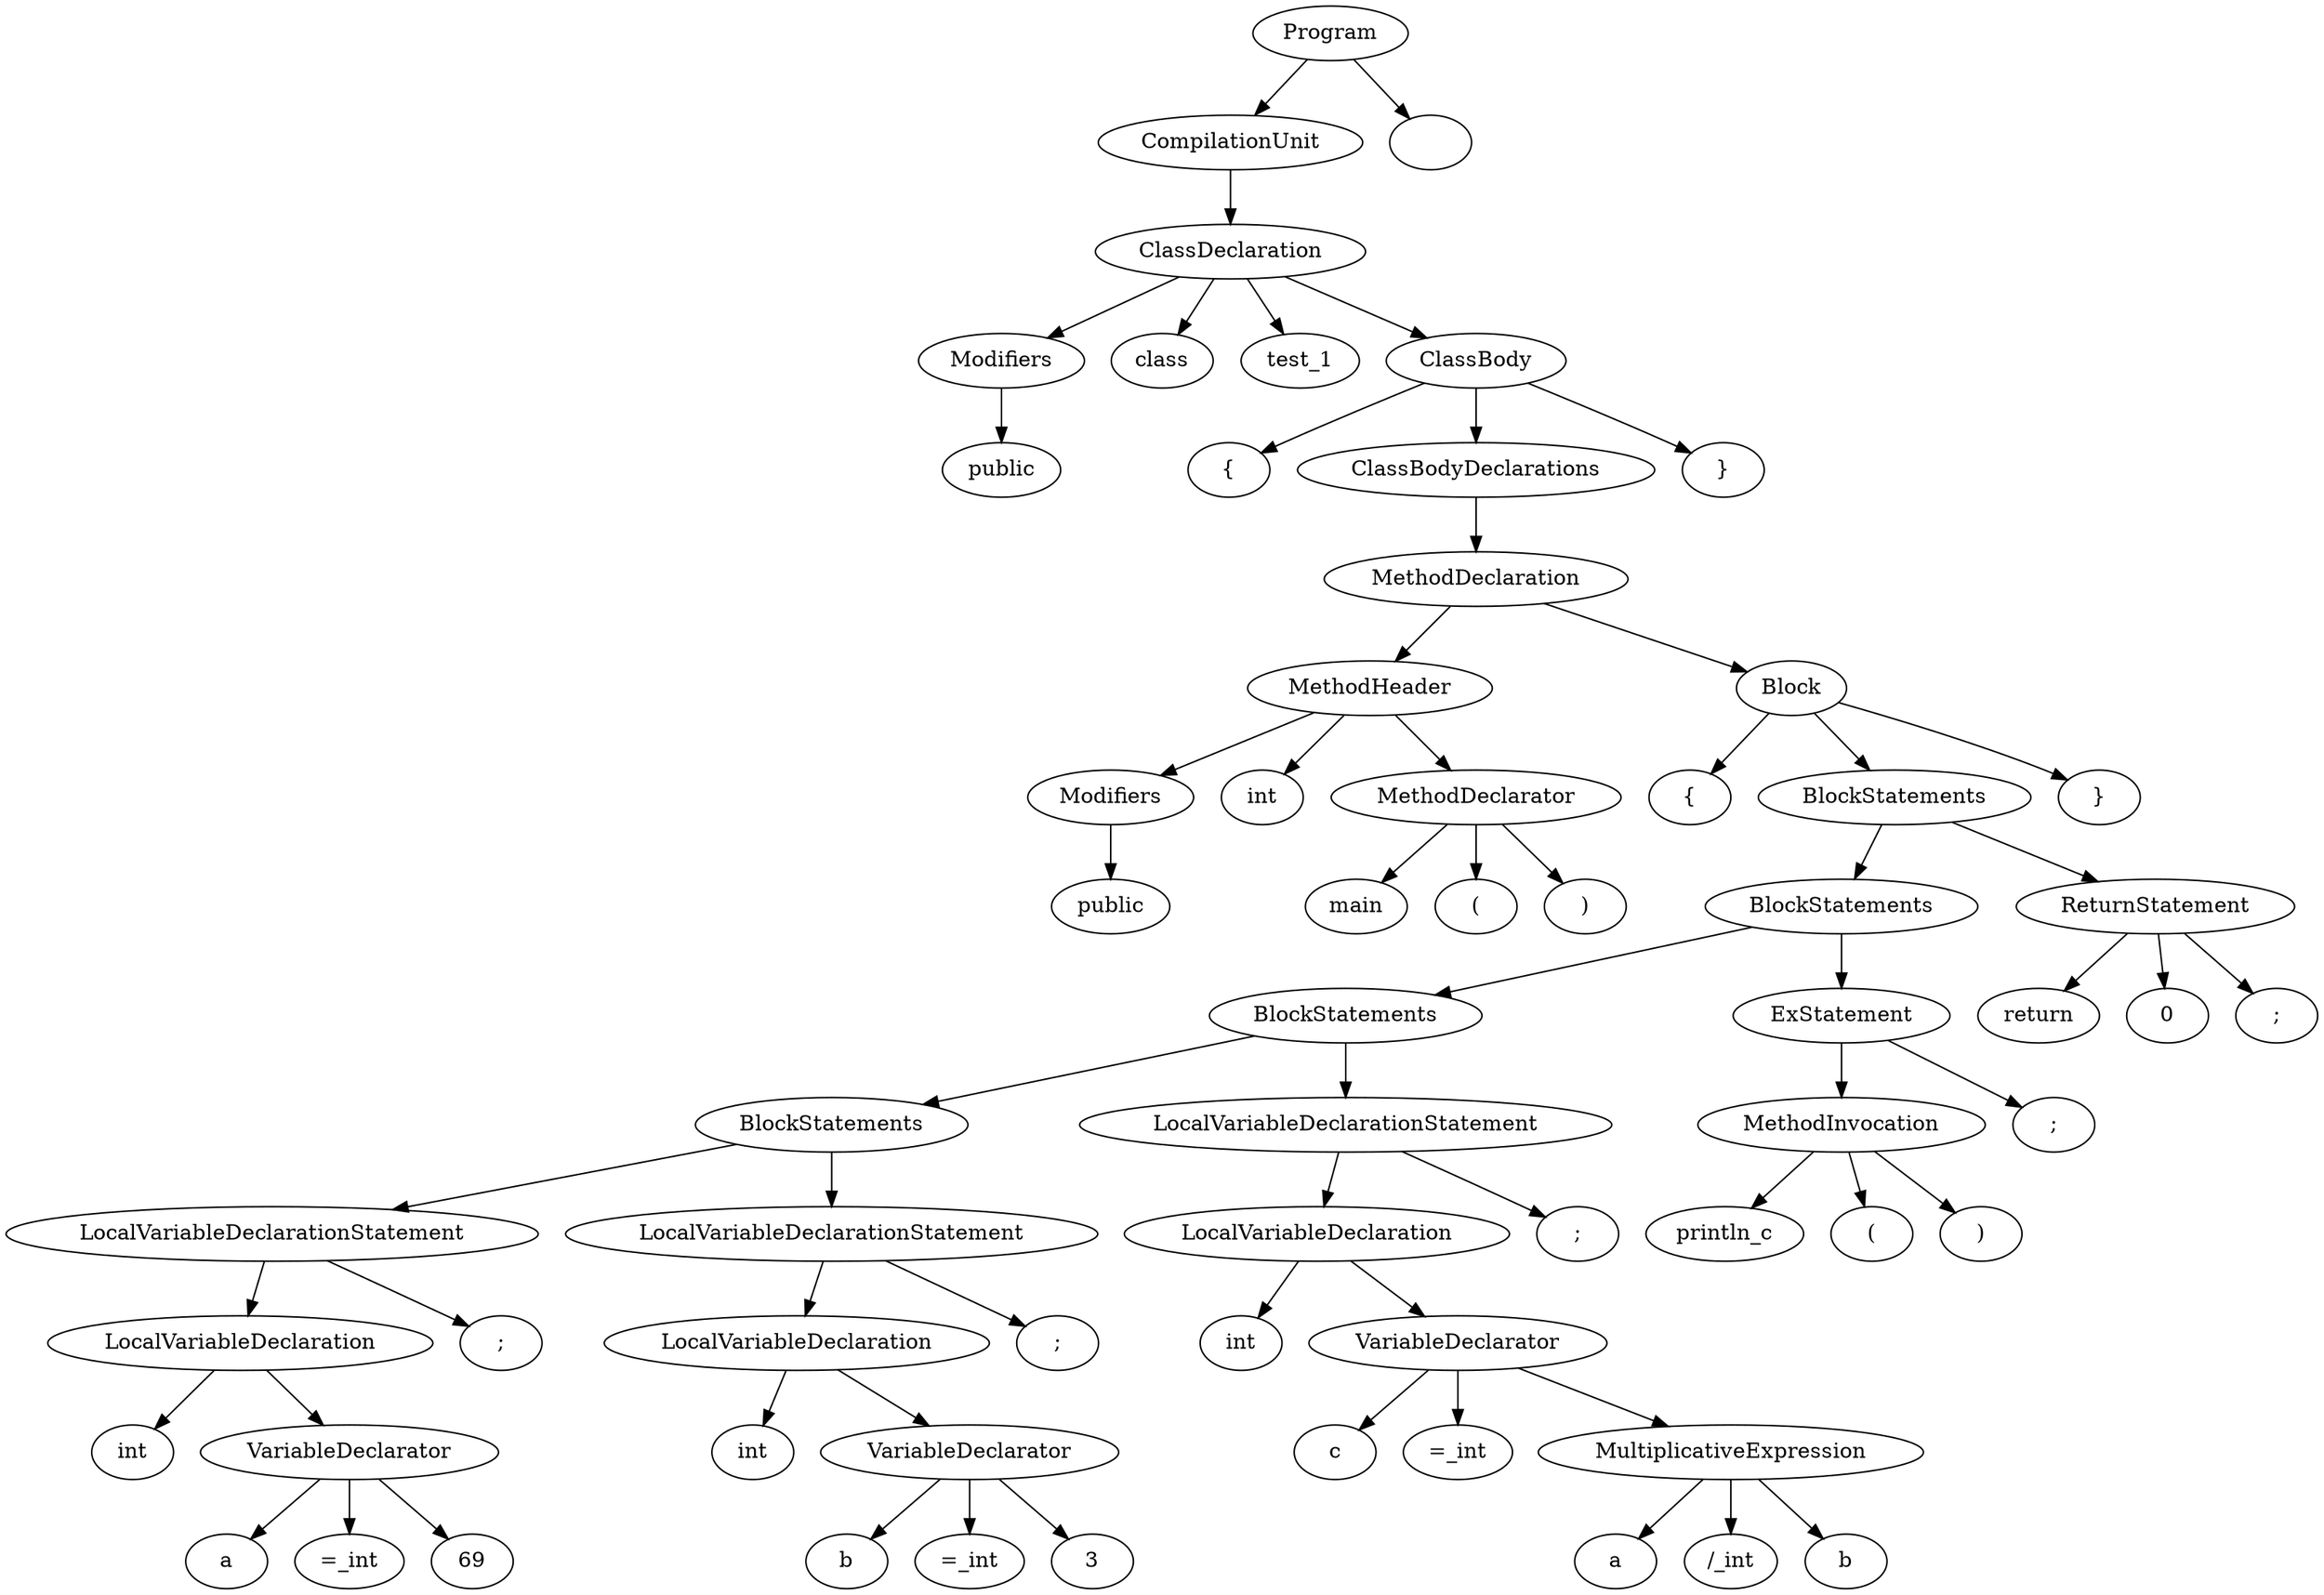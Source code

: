 digraph G {
n1 [label="public"]
n2 [label="Modifiers"]
n2->n1;
n3 [label="class"]
n4 [label="test_1"]
n5 [label="{"]
n6 [label="public"]
n7 [label="Modifiers"]
n7->n6;
n8 [label="int"]
n9 [label="main"]
n10 [label="("]
n11 [label=")"]
n12 [label="MethodDeclarator"]
n12->n11;
n12->n10;
n12->n9;
n13 [label="MethodHeader"]
n13->n12;
n13->n8;
n13->n7;
n14 [label="{"]
n15 [label="int"]
n16 [label="a"]
n17 [label="=_int"]
n18 [label="69"]
n19 [label="VariableDeclarator"]
n19->n18;
n19->n17;
n19->n16;
n20 [label="LocalVariableDeclaration"]
n20->n19;
n20->n15;
n21 [label=";"]
n22 [label="LocalVariableDeclarationStatement"]
n22->n21;
n22->n20;
n23 [label="int"]
n24 [label="b"]
n25 [label="=_int"]
n26 [label="3"]
n27 [label="VariableDeclarator"]
n27->n26;
n27->n25;
n27->n24;
n28 [label="LocalVariableDeclaration"]
n28->n27;
n28->n23;
n29 [label=";"]
n30 [label="LocalVariableDeclarationStatement"]
n30->n29;
n30->n28;
n31 [label="BlockStatements"]
n31->n30;
n31->n22;
n32 [label="int"]
n33 [label="c"]
n34 [label="=_int"]
n35 [label="a"]
n36 [label="/_int"]
n37 [label="b"]
n38 [label="MultiplicativeExpression"]
n38->n37;
n38->n36;
n38->n35;
n39 [label="VariableDeclarator"]
n39->n38;
n39->n34;
n39->n33;
n40 [label="LocalVariableDeclaration"]
n40->n39;
n40->n32;
n41 [label=";"]
n42 [label="LocalVariableDeclarationStatement"]
n42->n41;
n42->n40;
n43 [label="BlockStatements"]
n43->n42;
n43->n31;
n44 [label="println_c"]
n45 [label="("]
n46 [label=")"]
n47 [label="MethodInvocation"]
n47->n46;
n47->n45;
n47->n44;
n48 [label=";"]
n49 [label="ExStatement"]
n49->n48;
n49->n47;
n50 [label="BlockStatements"]
n50->n49;
n50->n43;
n51 [label="return"]
n52 [label="0"]
n53 [label=";"]
n54 [label="ReturnStatement"]
n54->n53;
n54->n52;
n54->n51;
n55 [label="BlockStatements"]
n55->n54;
n55->n50;
n56 [label="}"]
n57 [label="Block"]
n57->n56;
n57->n55;
n57->n14;
n58 [label="MethodDeclaration"]
n58->n57;
n58->n13;
n59 [label="ClassBodyDeclarations"]
n59->n58;
n60 [label="}"]
n61 [label="ClassBody"]
n61->n60;
n61->n59;
n61->n5;
n62 [label="ClassDeclaration"]
n62->n61;
n62->n4;
n62->n3;
n62->n2;
n63 [label="CompilationUnit"]
n63->n62;
n64 [label="Program"]
n64->n65;
n64->n63;
n65 [label=""]
}

